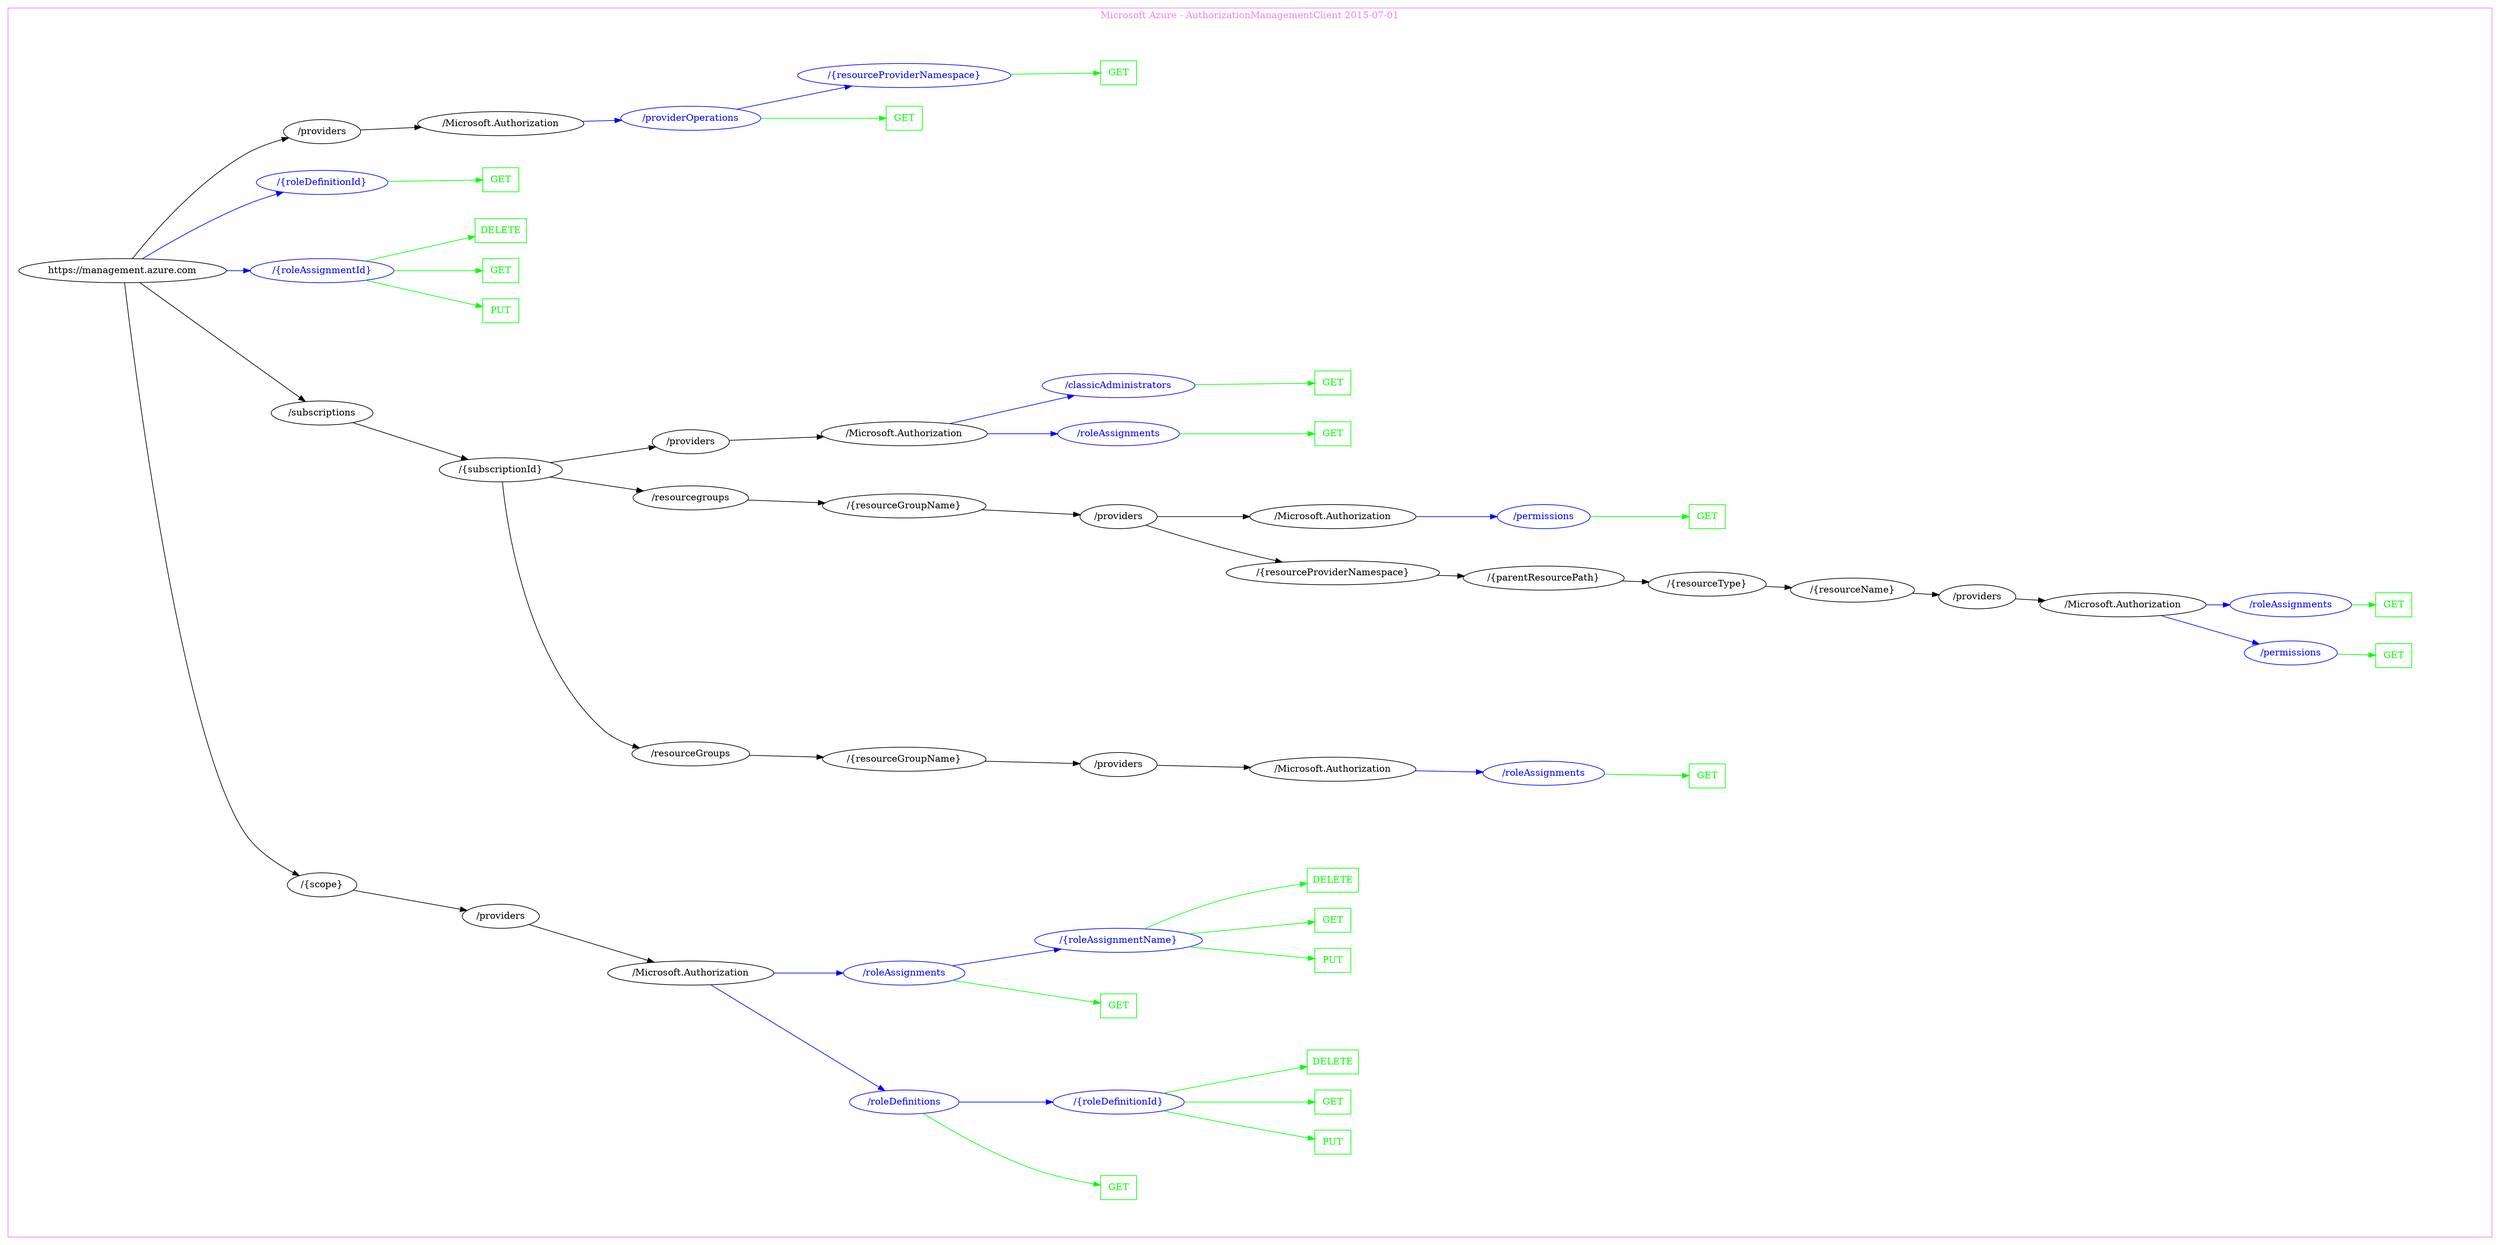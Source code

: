 digraph Cloud_Computing_REST_API {
rankdir="LR";
subgraph cluster_0 {
label="Microsoft Azure - AuthorizationManagementClient 2015-07-01"
color=violet
fontcolor=violet
subgraph cluster_1 {
label=""
color=white
fontcolor=white
node1 [label="https://management.azure.com", shape="ellipse", color="black", fontcolor="black"]
node1 -> node2 [color="black", fontcolor="black"]
subgraph cluster_2 {
label=""
color=white
fontcolor=white
node2 [label="/{scope}", shape="ellipse", color="black", fontcolor="black"]
node2 -> node3 [color="black", fontcolor="black"]
subgraph cluster_3 {
label=""
color=white
fontcolor=white
node3 [label="/providers", shape="ellipse", color="black", fontcolor="black"]
node3 -> node4 [color="black", fontcolor="black"]
subgraph cluster_4 {
label=""
color=white
fontcolor=white
node4 [label="/Microsoft.Authorization", shape="ellipse", color="black", fontcolor="black"]
node4 -> node5 [color="blue", fontcolor="blue"]
subgraph cluster_5 {
label=""
color=white
fontcolor=white
node5 [label="/roleDefinitions", shape="ellipse", color="blue", fontcolor="blue"]
node5 -> node6 [color="green", fontcolor="green"]
subgraph cluster_6 {
label=""
color=white
fontcolor=white
node6 [label="GET", shape="box", color="green", fontcolor="green"]
}
node5 -> node7 [color="blue", fontcolor="blue"]
subgraph cluster_7 {
label=""
color=white
fontcolor=white
node7 [label="/{roleDefinitionId}", shape="ellipse", color="blue", fontcolor="blue"]
node7 -> node8 [color="green", fontcolor="green"]
subgraph cluster_8 {
label=""
color=white
fontcolor=white
node8 [label="PUT", shape="box", color="green", fontcolor="green"]
}
node7 -> node9 [color="green", fontcolor="green"]
subgraph cluster_9 {
label=""
color=white
fontcolor=white
node9 [label="GET", shape="box", color="green", fontcolor="green"]
}
node7 -> node10 [color="green", fontcolor="green"]
subgraph cluster_10 {
label=""
color=white
fontcolor=white
node10 [label="DELETE", shape="box", color="green", fontcolor="green"]
}
}
}
node4 -> node11 [color="blue", fontcolor="blue"]
subgraph cluster_11 {
label=""
color=white
fontcolor=white
node11 [label="/roleAssignments", shape="ellipse", color="blue", fontcolor="blue"]
node11 -> node12 [color="green", fontcolor="green"]
subgraph cluster_12 {
label=""
color=white
fontcolor=white
node12 [label="GET", shape="box", color="green", fontcolor="green"]
}
node11 -> node13 [color="blue", fontcolor="blue"]
subgraph cluster_13 {
label=""
color=white
fontcolor=white
node13 [label="/{roleAssignmentName}", shape="ellipse", color="blue", fontcolor="blue"]
node13 -> node14 [color="green", fontcolor="green"]
subgraph cluster_14 {
label=""
color=white
fontcolor=white
node14 [label="PUT", shape="box", color="green", fontcolor="green"]
}
node13 -> node15 [color="green", fontcolor="green"]
subgraph cluster_15 {
label=""
color=white
fontcolor=white
node15 [label="GET", shape="box", color="green", fontcolor="green"]
}
node13 -> node16 [color="green", fontcolor="green"]
subgraph cluster_16 {
label=""
color=white
fontcolor=white
node16 [label="DELETE", shape="box", color="green", fontcolor="green"]
}
}
}
}
}
}
node1 -> node17 [color="black", fontcolor="black"]
subgraph cluster_17 {
label=""
color=white
fontcolor=white
node17 [label="/subscriptions", shape="ellipse", color="black", fontcolor="black"]
node17 -> node18 [color="black", fontcolor="black"]
subgraph cluster_18 {
label=""
color=white
fontcolor=white
node18 [label="/{subscriptionId}", shape="ellipse", color="black", fontcolor="black"]
node18 -> node19 [color="black", fontcolor="black"]
subgraph cluster_19 {
label=""
color=white
fontcolor=white
node19 [label="/resourceGroups", shape="ellipse", color="black", fontcolor="black"]
node19 -> node20 [color="black", fontcolor="black"]
subgraph cluster_20 {
label=""
color=white
fontcolor=white
node20 [label="/{resourceGroupName}", shape="ellipse", color="black", fontcolor="black"]
node20 -> node21 [color="black", fontcolor="black"]
subgraph cluster_21 {
label=""
color=white
fontcolor=white
node21 [label="/providers", shape="ellipse", color="black", fontcolor="black"]
node21 -> node22 [color="black", fontcolor="black"]
subgraph cluster_22 {
label=""
color=white
fontcolor=white
node22 [label="/Microsoft.Authorization", shape="ellipse", color="black", fontcolor="black"]
node22 -> node23 [color="blue", fontcolor="blue"]
subgraph cluster_23 {
label=""
color=white
fontcolor=white
node23 [label="/roleAssignments", shape="ellipse", color="blue", fontcolor="blue"]
node23 -> node24 [color="green", fontcolor="green"]
subgraph cluster_24 {
label=""
color=white
fontcolor=white
node24 [label="GET", shape="box", color="green", fontcolor="green"]
}
}
}
}
}
}
node18 -> node25 [color="black", fontcolor="black"]
subgraph cluster_25 {
label=""
color=white
fontcolor=white
node25 [label="/resourcegroups", shape="ellipse", color="black", fontcolor="black"]
node25 -> node26 [color="black", fontcolor="black"]
subgraph cluster_26 {
label=""
color=white
fontcolor=white
node26 [label="/{resourceGroupName}", shape="ellipse", color="black", fontcolor="black"]
node26 -> node27 [color="black", fontcolor="black"]
subgraph cluster_27 {
label=""
color=white
fontcolor=white
node27 [label="/providers", shape="ellipse", color="black", fontcolor="black"]
node27 -> node28 [color="black", fontcolor="black"]
subgraph cluster_28 {
label=""
color=white
fontcolor=white
node28 [label="/{resourceProviderNamespace}", shape="ellipse", color="black", fontcolor="black"]
node28 -> node29 [color="black", fontcolor="black"]
subgraph cluster_29 {
label=""
color=white
fontcolor=white
node29 [label="/{parentResourcePath}", shape="ellipse", color="black", fontcolor="black"]
node29 -> node30 [color="black", fontcolor="black"]
subgraph cluster_30 {
label=""
color=white
fontcolor=white
node30 [label="/{resourceType}", shape="ellipse", color="black", fontcolor="black"]
node30 -> node31 [color="black", fontcolor="black"]
subgraph cluster_31 {
label=""
color=white
fontcolor=white
node31 [label="/{resourceName}", shape="ellipse", color="black", fontcolor="black"]
node31 -> node32 [color="black", fontcolor="black"]
subgraph cluster_32 {
label=""
color=white
fontcolor=white
node32 [label="/providers", shape="ellipse", color="black", fontcolor="black"]
node32 -> node33 [color="black", fontcolor="black"]
subgraph cluster_33 {
label=""
color=white
fontcolor=white
node33 [label="/Microsoft.Authorization", shape="ellipse", color="black", fontcolor="black"]
node33 -> node34 [color="blue", fontcolor="blue"]
subgraph cluster_34 {
label=""
color=white
fontcolor=white
node34 [label="/permissions", shape="ellipse", color="blue", fontcolor="blue"]
node34 -> node35 [color="green", fontcolor="green"]
subgraph cluster_35 {
label=""
color=white
fontcolor=white
node35 [label="GET", shape="box", color="green", fontcolor="green"]
}
}
node33 -> node36 [color="blue", fontcolor="blue"]
subgraph cluster_36 {
label=""
color=white
fontcolor=white
node36 [label="/roleAssignments", shape="ellipse", color="blue", fontcolor="blue"]
node36 -> node37 [color="green", fontcolor="green"]
subgraph cluster_37 {
label=""
color=white
fontcolor=white
node37 [label="GET", shape="box", color="green", fontcolor="green"]
}
}
}
}
}
}
}
}
node27 -> node38 [color="black", fontcolor="black"]
subgraph cluster_38 {
label=""
color=white
fontcolor=white
node38 [label="/Microsoft.Authorization", shape="ellipse", color="black", fontcolor="black"]
node38 -> node39 [color="blue", fontcolor="blue"]
subgraph cluster_39 {
label=""
color=white
fontcolor=white
node39 [label="/permissions", shape="ellipse", color="blue", fontcolor="blue"]
node39 -> node40 [color="green", fontcolor="green"]
subgraph cluster_40 {
label=""
color=white
fontcolor=white
node40 [label="GET", shape="box", color="green", fontcolor="green"]
}
}
}
}
}
}
node18 -> node41 [color="black", fontcolor="black"]
subgraph cluster_41 {
label=""
color=white
fontcolor=white
node41 [label="/providers", shape="ellipse", color="black", fontcolor="black"]
node41 -> node42 [color="black", fontcolor="black"]
subgraph cluster_42 {
label=""
color=white
fontcolor=white
node42 [label="/Microsoft.Authorization", shape="ellipse", color="black", fontcolor="black"]
node42 -> node43 [color="blue", fontcolor="blue"]
subgraph cluster_43 {
label=""
color=white
fontcolor=white
node43 [label="/roleAssignments", shape="ellipse", color="blue", fontcolor="blue"]
node43 -> node44 [color="green", fontcolor="green"]
subgraph cluster_44 {
label=""
color=white
fontcolor=white
node44 [label="GET", shape="box", color="green", fontcolor="green"]
}
}
node42 -> node45 [color="blue", fontcolor="blue"]
subgraph cluster_45 {
label=""
color=white
fontcolor=white
node45 [label="/classicAdministrators", shape="ellipse", color="blue", fontcolor="blue"]
node45 -> node46 [color="green", fontcolor="green"]
subgraph cluster_46 {
label=""
color=white
fontcolor=white
node46 [label="GET", shape="box", color="green", fontcolor="green"]
}
}
}
}
}
}
node1 -> node47 [color="blue", fontcolor="blue"]
subgraph cluster_47 {
label=""
color=white
fontcolor=white
node47 [label="/{roleAssignmentId}", shape="ellipse", color="blue", fontcolor="blue"]
node47 -> node48 [color="green", fontcolor="green"]
subgraph cluster_48 {
label=""
color=white
fontcolor=white
node48 [label="PUT", shape="box", color="green", fontcolor="green"]
}
node47 -> node49 [color="green", fontcolor="green"]
subgraph cluster_49 {
label=""
color=white
fontcolor=white
node49 [label="GET", shape="box", color="green", fontcolor="green"]
}
node47 -> node50 [color="green", fontcolor="green"]
subgraph cluster_50 {
label=""
color=white
fontcolor=white
node50 [label="DELETE", shape="box", color="green", fontcolor="green"]
}
}
node1 -> node51 [color="blue", fontcolor="blue"]
subgraph cluster_51 {
label=""
color=white
fontcolor=white
node51 [label="/{roleDefinitionId}", shape="ellipse", color="blue", fontcolor="blue"]
node51 -> node52 [color="green", fontcolor="green"]
subgraph cluster_52 {
label=""
color=white
fontcolor=white
node52 [label="GET", shape="box", color="green", fontcolor="green"]
}
}
node1 -> node53 [color="black", fontcolor="black"]
subgraph cluster_53 {
label=""
color=white
fontcolor=white
node53 [label="/providers", shape="ellipse", color="black", fontcolor="black"]
node53 -> node54 [color="black", fontcolor="black"]
subgraph cluster_54 {
label=""
color=white
fontcolor=white
node54 [label="/Microsoft.Authorization", shape="ellipse", color="black", fontcolor="black"]
node54 -> node55 [color="blue", fontcolor="blue"]
subgraph cluster_55 {
label=""
color=white
fontcolor=white
node55 [label="/providerOperations", shape="ellipse", color="blue", fontcolor="blue"]
node55 -> node56 [color="green", fontcolor="green"]
subgraph cluster_56 {
label=""
color=white
fontcolor=white
node56 [label="GET", shape="box", color="green", fontcolor="green"]
}
node55 -> node57 [color="blue", fontcolor="blue"]
subgraph cluster_57 {
label=""
color=white
fontcolor=white
node57 [label="/{resourceProviderNamespace}", shape="ellipse", color="blue", fontcolor="blue"]
node57 -> node58 [color="green", fontcolor="green"]
subgraph cluster_58 {
label=""
color=white
fontcolor=white
node58 [label="GET", shape="box", color="green", fontcolor="green"]
}
}
}
}
}
}
}
}
